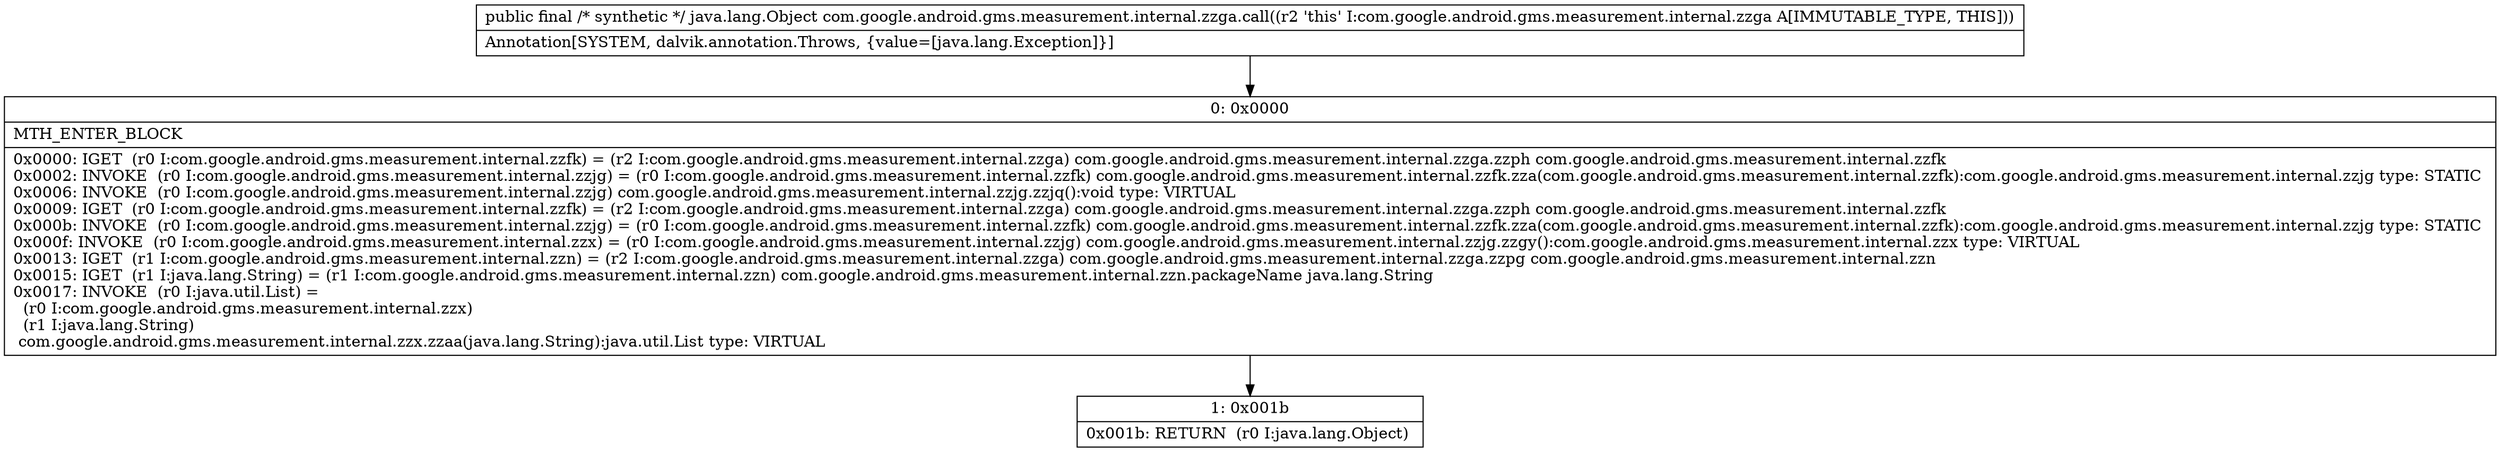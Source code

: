 digraph "CFG forcom.google.android.gms.measurement.internal.zzga.call()Ljava\/lang\/Object;" {
Node_0 [shape=record,label="{0\:\ 0x0000|MTH_ENTER_BLOCK\l|0x0000: IGET  (r0 I:com.google.android.gms.measurement.internal.zzfk) = (r2 I:com.google.android.gms.measurement.internal.zzga) com.google.android.gms.measurement.internal.zzga.zzph com.google.android.gms.measurement.internal.zzfk \l0x0002: INVOKE  (r0 I:com.google.android.gms.measurement.internal.zzjg) = (r0 I:com.google.android.gms.measurement.internal.zzfk) com.google.android.gms.measurement.internal.zzfk.zza(com.google.android.gms.measurement.internal.zzfk):com.google.android.gms.measurement.internal.zzjg type: STATIC \l0x0006: INVOKE  (r0 I:com.google.android.gms.measurement.internal.zzjg) com.google.android.gms.measurement.internal.zzjg.zzjq():void type: VIRTUAL \l0x0009: IGET  (r0 I:com.google.android.gms.measurement.internal.zzfk) = (r2 I:com.google.android.gms.measurement.internal.zzga) com.google.android.gms.measurement.internal.zzga.zzph com.google.android.gms.measurement.internal.zzfk \l0x000b: INVOKE  (r0 I:com.google.android.gms.measurement.internal.zzjg) = (r0 I:com.google.android.gms.measurement.internal.zzfk) com.google.android.gms.measurement.internal.zzfk.zza(com.google.android.gms.measurement.internal.zzfk):com.google.android.gms.measurement.internal.zzjg type: STATIC \l0x000f: INVOKE  (r0 I:com.google.android.gms.measurement.internal.zzx) = (r0 I:com.google.android.gms.measurement.internal.zzjg) com.google.android.gms.measurement.internal.zzjg.zzgy():com.google.android.gms.measurement.internal.zzx type: VIRTUAL \l0x0013: IGET  (r1 I:com.google.android.gms.measurement.internal.zzn) = (r2 I:com.google.android.gms.measurement.internal.zzga) com.google.android.gms.measurement.internal.zzga.zzpg com.google.android.gms.measurement.internal.zzn \l0x0015: IGET  (r1 I:java.lang.String) = (r1 I:com.google.android.gms.measurement.internal.zzn) com.google.android.gms.measurement.internal.zzn.packageName java.lang.String \l0x0017: INVOKE  (r0 I:java.util.List) = \l  (r0 I:com.google.android.gms.measurement.internal.zzx)\l  (r1 I:java.lang.String)\l com.google.android.gms.measurement.internal.zzx.zzaa(java.lang.String):java.util.List type: VIRTUAL \l}"];
Node_1 [shape=record,label="{1\:\ 0x001b|0x001b: RETURN  (r0 I:java.lang.Object) \l}"];
MethodNode[shape=record,label="{public final \/* synthetic *\/ java.lang.Object com.google.android.gms.measurement.internal.zzga.call((r2 'this' I:com.google.android.gms.measurement.internal.zzga A[IMMUTABLE_TYPE, THIS]))  | Annotation[SYSTEM, dalvik.annotation.Throws, \{value=[java.lang.Exception]\}]\l}"];
MethodNode -> Node_0;
Node_0 -> Node_1;
}


